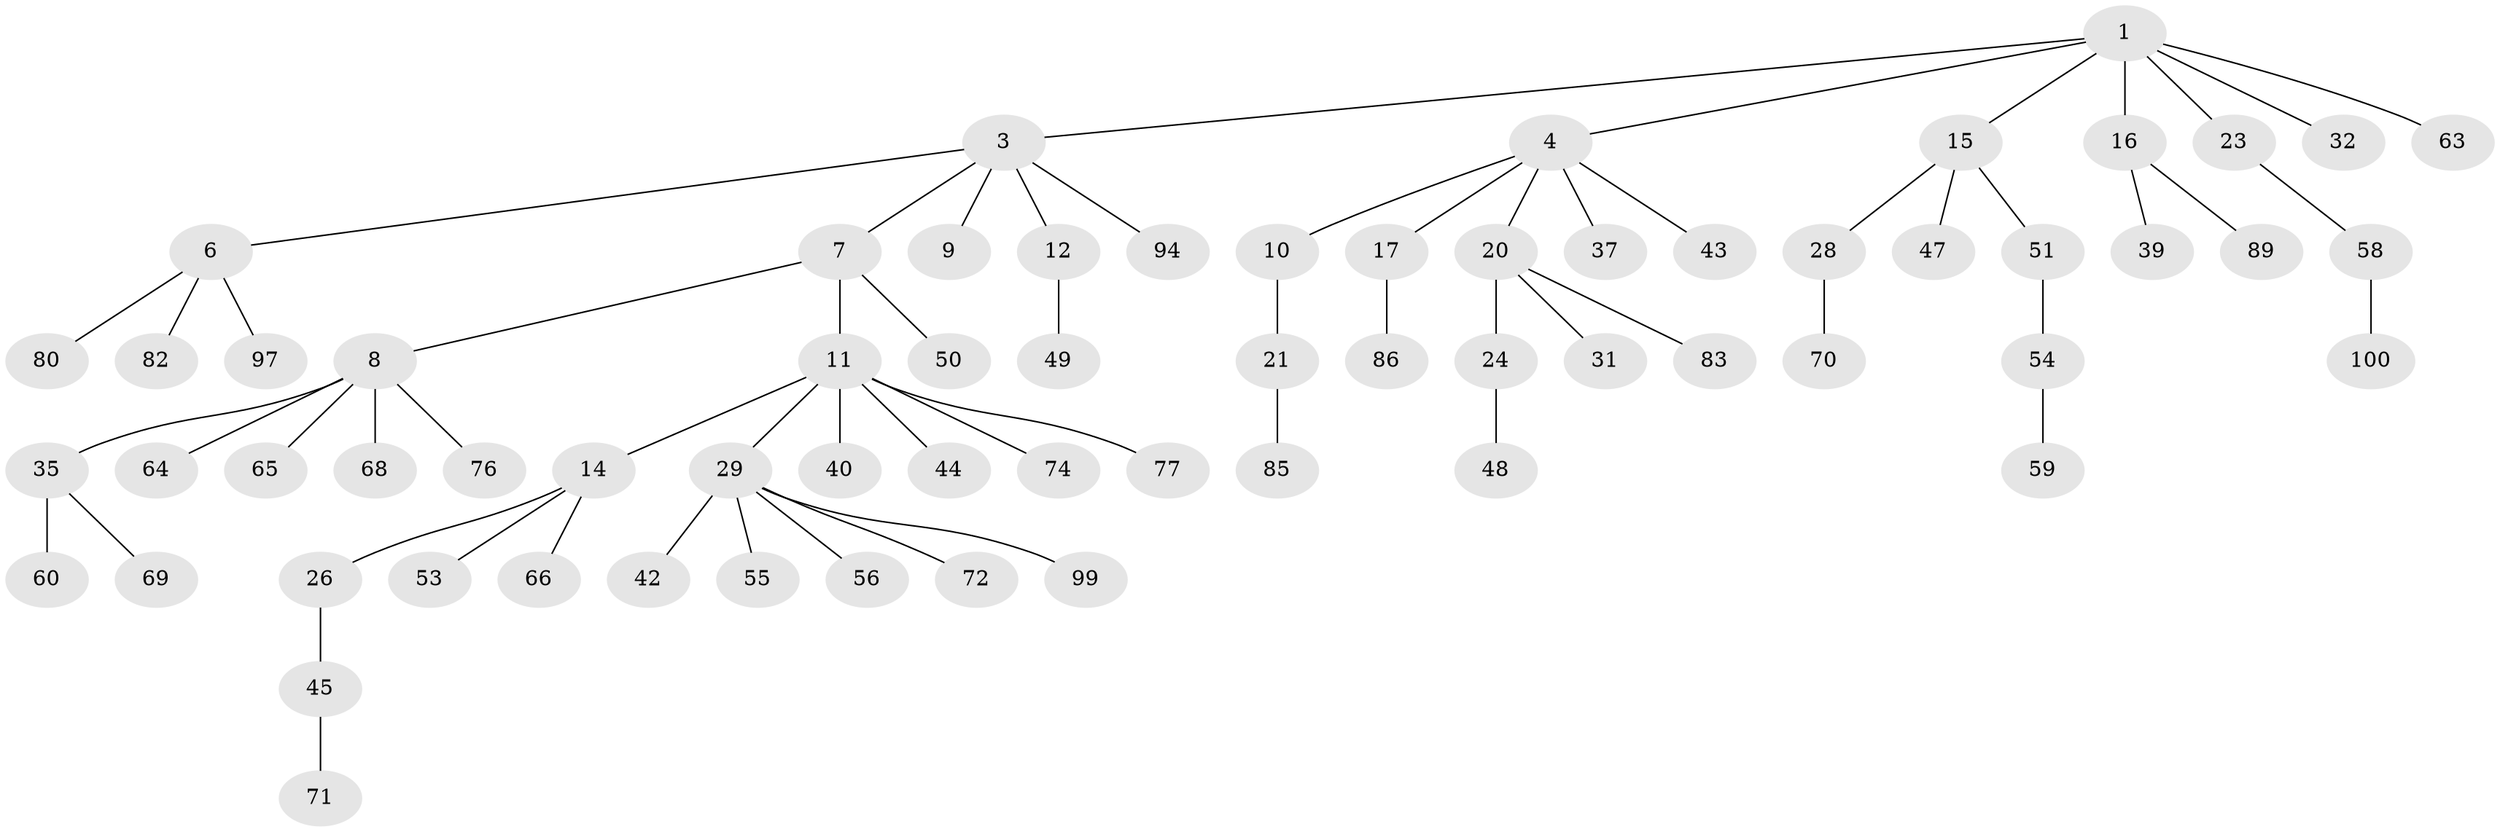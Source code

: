 // original degree distribution, {6: 0.01, 3: 0.15, 5: 0.05, 7: 0.01, 4: 0.05, 2: 0.22, 1: 0.51}
// Generated by graph-tools (version 1.1) at 2025/11/02/21/25 10:11:10]
// undirected, 65 vertices, 64 edges
graph export_dot {
graph [start="1"]
  node [color=gray90,style=filled];
  1 [super="+2"];
  3 [super="+5"];
  4 [super="+92"];
  6 [super="+18"];
  7 [super="+61"];
  8 [super="+46"];
  9 [super="+95"];
  10 [super="+19"];
  11 [super="+13"];
  12 [super="+33"];
  14 [super="+22"];
  15 [super="+25"];
  16 [super="+38"];
  17 [super="+27"];
  20 [super="+67"];
  21 [super="+90"];
  23 [super="+52"];
  24 [super="+57"];
  26 [super="+34"];
  28 [super="+30"];
  29 [super="+36"];
  31;
  32;
  35;
  37;
  39 [super="+79"];
  40 [super="+41"];
  42;
  43 [super="+73"];
  44 [super="+91"];
  45 [super="+62"];
  47;
  48;
  49;
  50;
  51;
  53;
  54 [super="+81"];
  55 [super="+88"];
  56;
  58;
  59 [super="+87"];
  60;
  63;
  64 [super="+93"];
  65;
  66;
  68 [super="+75"];
  69;
  70 [super="+78"];
  71;
  72;
  74;
  76 [super="+84"];
  77;
  80;
  82;
  83;
  85 [super="+98"];
  86;
  89;
  94 [super="+96"];
  97;
  99;
  100;
  1 -- 4;
  1 -- 15;
  1 -- 16;
  1 -- 23;
  1 -- 32;
  1 -- 3;
  1 -- 63;
  3 -- 9;
  3 -- 12;
  3 -- 94;
  3 -- 6;
  3 -- 7;
  4 -- 10;
  4 -- 17;
  4 -- 20;
  4 -- 37;
  4 -- 43;
  6 -- 82;
  6 -- 80;
  6 -- 97;
  7 -- 8;
  7 -- 11;
  7 -- 50;
  8 -- 35;
  8 -- 64;
  8 -- 65;
  8 -- 68;
  8 -- 76;
  10 -- 21;
  11 -- 74;
  11 -- 77;
  11 -- 40;
  11 -- 44;
  11 -- 29;
  11 -- 14;
  12 -- 49;
  14 -- 53;
  14 -- 66;
  14 -- 26;
  15 -- 28;
  15 -- 51;
  15 -- 47;
  16 -- 89;
  16 -- 39;
  17 -- 86;
  20 -- 24;
  20 -- 31;
  20 -- 83;
  21 -- 85;
  23 -- 58;
  24 -- 48;
  26 -- 45;
  28 -- 70;
  29 -- 42;
  29 -- 56;
  29 -- 99;
  29 -- 72;
  29 -- 55;
  35 -- 60;
  35 -- 69;
  45 -- 71;
  51 -- 54;
  54 -- 59;
  58 -- 100;
}
